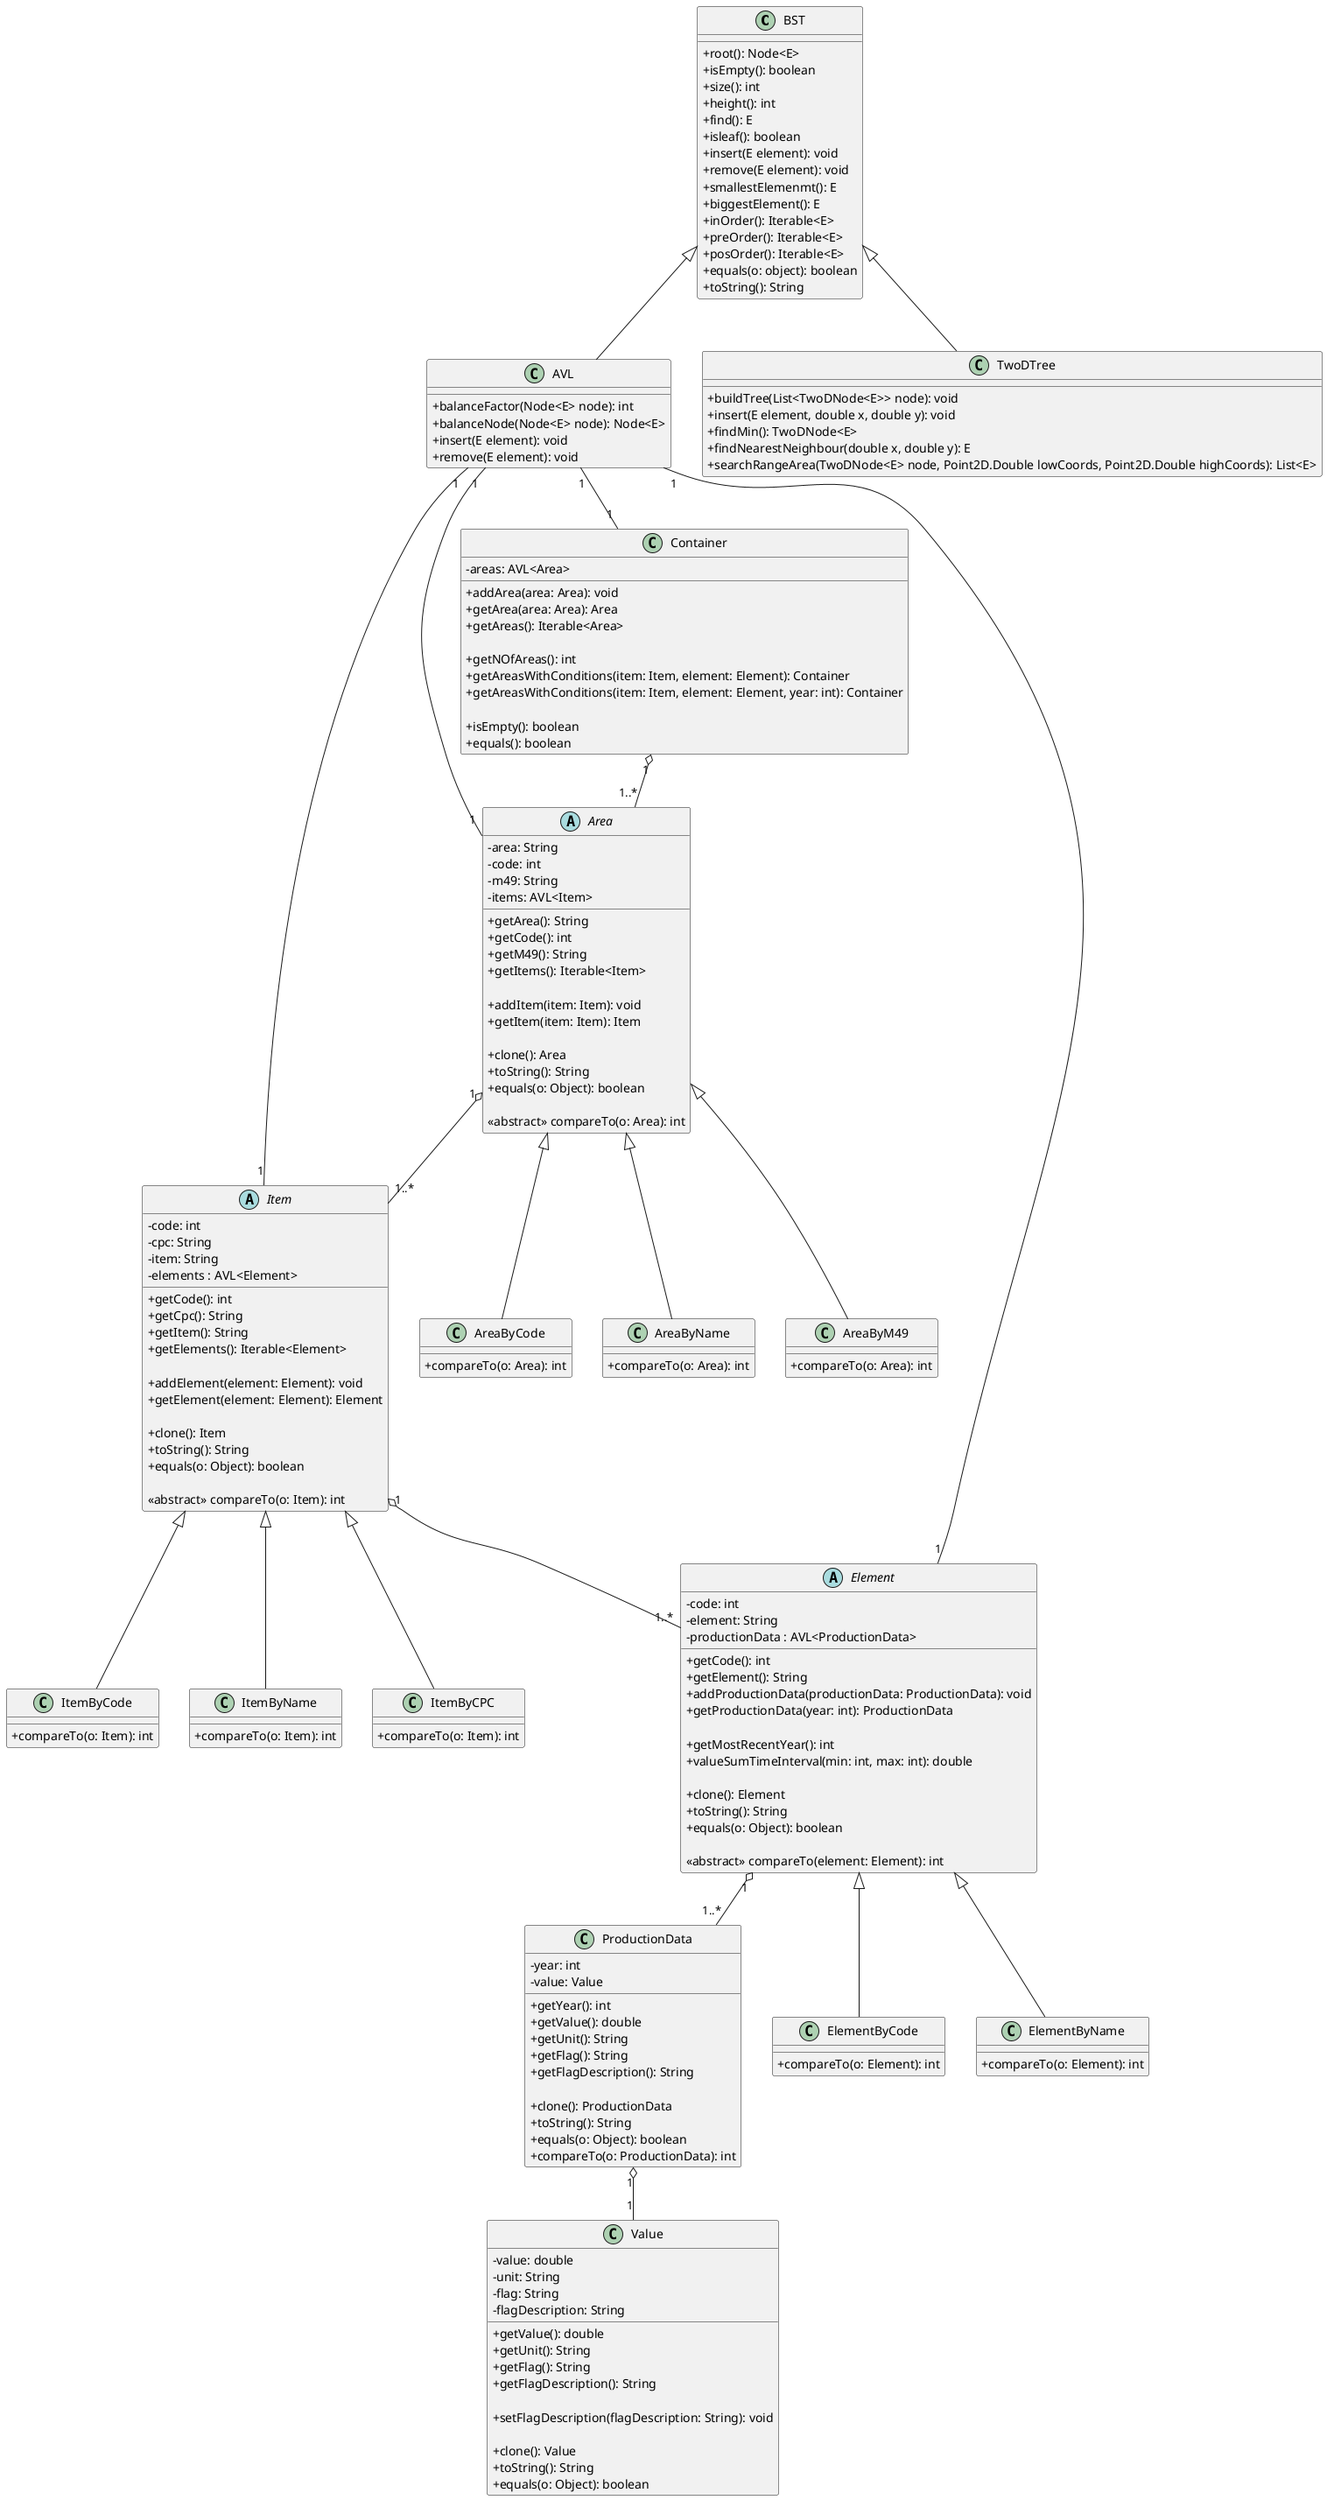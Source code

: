 @startuml CD
skinparam classAttributeIconSize 0

class BST {
  +root(): Node<E>
  +isEmpty(): boolean
  +size(): int
  +height(): int
  +find(): E
  +isleaf(): boolean
  +insert(E element): void
  +remove(E element): void
  +smallestElemenmt(): E
  +biggestElement(): E
  +inOrder(): Iterable<E>
  +preOrder(): Iterable<E>
  +posOrder(): Iterable<E>
  +equals(o: object): boolean
  +toString(): String
}

class AVL {
  +balanceFactor(Node<E> node): int
  +balanceNode(Node<E> node): Node<E>
  +insert(E element): void
  +remove(E element): void

}

class TwoDTree {
  +buildTree(List<TwoDNode<E>> node): void
  +insert(E element, double x, double y): void
  +findMin(): TwoDNode<E>
  +findNearestNeighbour(double x, double y): E
  +searchRangeArea(TwoDNode<E> node, Point2D.Double lowCoords, Point2D.Double highCoords): List<E>


}

abstract Area {
  - area: String
  - code: int
  - m49: String
  - items: AVL<Item>

  + getArea(): String
  + getCode(): int
  + getM49(): String
  + getItems(): Iterable<Item>

  + addItem(item: Item): void
  + getItem(item: Item): Item

  + clone(): Area
  + toString(): String
  + equals(o: Object): boolean

  <<abstract>> compareTo(o: Area): int
}

abstract Item {
  - code: int
  - cpc: String
  - item: String
  - elements : AVL<Element>

  + getCode(): int
  + getCpc(): String
  + getItem(): String
  + getElements(): Iterable<Element>

  + addElement(element: Element): void
  + getElement(element: Element): Element

  + clone(): Item
  + toString(): String
  + equals(o: Object): boolean

  <<abstract>> compareTo(o: Item): int
}

abstract Element {
  - code: int
  - element: String
  - productionData : AVL<ProductionData>

  + getCode(): int
  + getElement(): String
  + addProductionData(productionData: ProductionData): void
  + getProductionData(year: int): ProductionData

  + getMostRecentYear(): int
  + valueSumTimeInterval(min: int, max: int): double

  + clone(): Element
  + toString(): String
  + equals(o: Object): boolean

  <<abstract>> compareTo(element: Element): int
}

class ProductionData {
  - year: int
  - value: Value

  + getYear(): int
  + getValue(): double
  + getUnit(): String
  + getFlag(): String
  + getFlagDescription(): String

  + clone(): ProductionData
  + toString(): String
  + equals(o: Object): boolean
  + compareTo(o: ProductionData): int
}

class Value {
  - value: double
  - unit: String
  - flag: String
  - flagDescription: String

  + getValue(): double
  + getUnit(): String
  + getFlag(): String
  + getFlagDescription(): String

  + setFlagDescription(flagDescription: String): void

  + clone(): Value
  + toString(): String
  + equals(o: Object): boolean
}

class Container {
  - areas: AVL<Area>

  + addArea(area: Area): void
  + getArea(area: Area): Area
  + getAreas(): Iterable<Area>

  + getNOfAreas(): int
  + getAreasWithConditions(item: Item, element: Element): Container
  + getAreasWithConditions(item: Item, element: Element, year: int): Container

  + isEmpty(): boolean
  + equals(): boolean
}

Container "1" o-- "1..*" Area
Area "1" o-- "1..*" Item
Item "1" o-- "1..*" Element
Element "1" o-- "1..*" ProductionData
ProductionData "1" o-- "1" Value

AVL "1" -- "1" Area
AVL "1" -- "1" Item
AVL "1" -- "1" Element
AVL "1" -- "1" Container

class AreaByCode {
  + compareTo(o: Area): int

}
class AreaByName {
  + compareTo(o: Area): int
}
class AreaByM49 {
  + compareTo(o: Area): int
}

class ItemByCode {
  + compareTo(o: Item): int
}
class ItemByName {
  + compareTo(o: Item): int
}
class ItemByCPC {
  + compareTo(o: Item): int
}

class ElementByCode {
  + compareTo(o: Element): int
}
class ElementByName {
  + compareTo(o: Element): int
}

Area <|-- AreaByCode
Area <|-- AreaByName
Area <|-- AreaByM49

Item <|-- ItemByCode
Item <|-- ItemByName
Item <|-- ItemByCPC

Element <|-- ElementByCode
Element <|-- ElementByName

BST <|-- AVL
BST <|-- TwoDTree

@enduml
